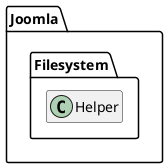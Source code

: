 @startuml
set namespaceSeparator \\
hide members
hide << alias >> circle

class Joomla\\Filesystem\\Helper
@enduml
